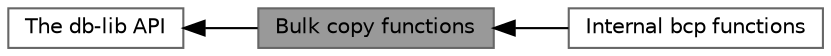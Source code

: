 digraph "Bulk copy functions"
{
 // LATEX_PDF_SIZE
  bgcolor="transparent";
  edge [fontname=Helvetica,fontsize=10,labelfontname=Helvetica,labelfontsize=10];
  node [fontname=Helvetica,fontsize=10,shape=box,height=0.2,width=0.4];
  rankdir=LR;
  Node2 [id="Node000002",label="The db-lib API",height=0.2,width=0.4,color="grey40", fillcolor="white", style="filled",URL="$a00574.html",tooltip="Functions callable by db-lib client programs."];
  Node1 [id="Node000001",label="Bulk copy functions",height=0.2,width=0.4,color="gray40", fillcolor="grey60", style="filled", fontcolor="black",tooltip="Functions to bulk-copy (a/k/a bcp) data to/from the database."];
  Node3 [id="Node000003",label="Internal bcp functions",height=0.2,width=0.4,color="grey40", fillcolor="white", style="filled",URL="$a00578.html",tooltip="Static functions internal to the bcp library."];
  Node2->Node1 [shape=plaintext, dir="back", style="solid"];
  Node1->Node3 [shape=plaintext, dir="back", style="solid"];
}
